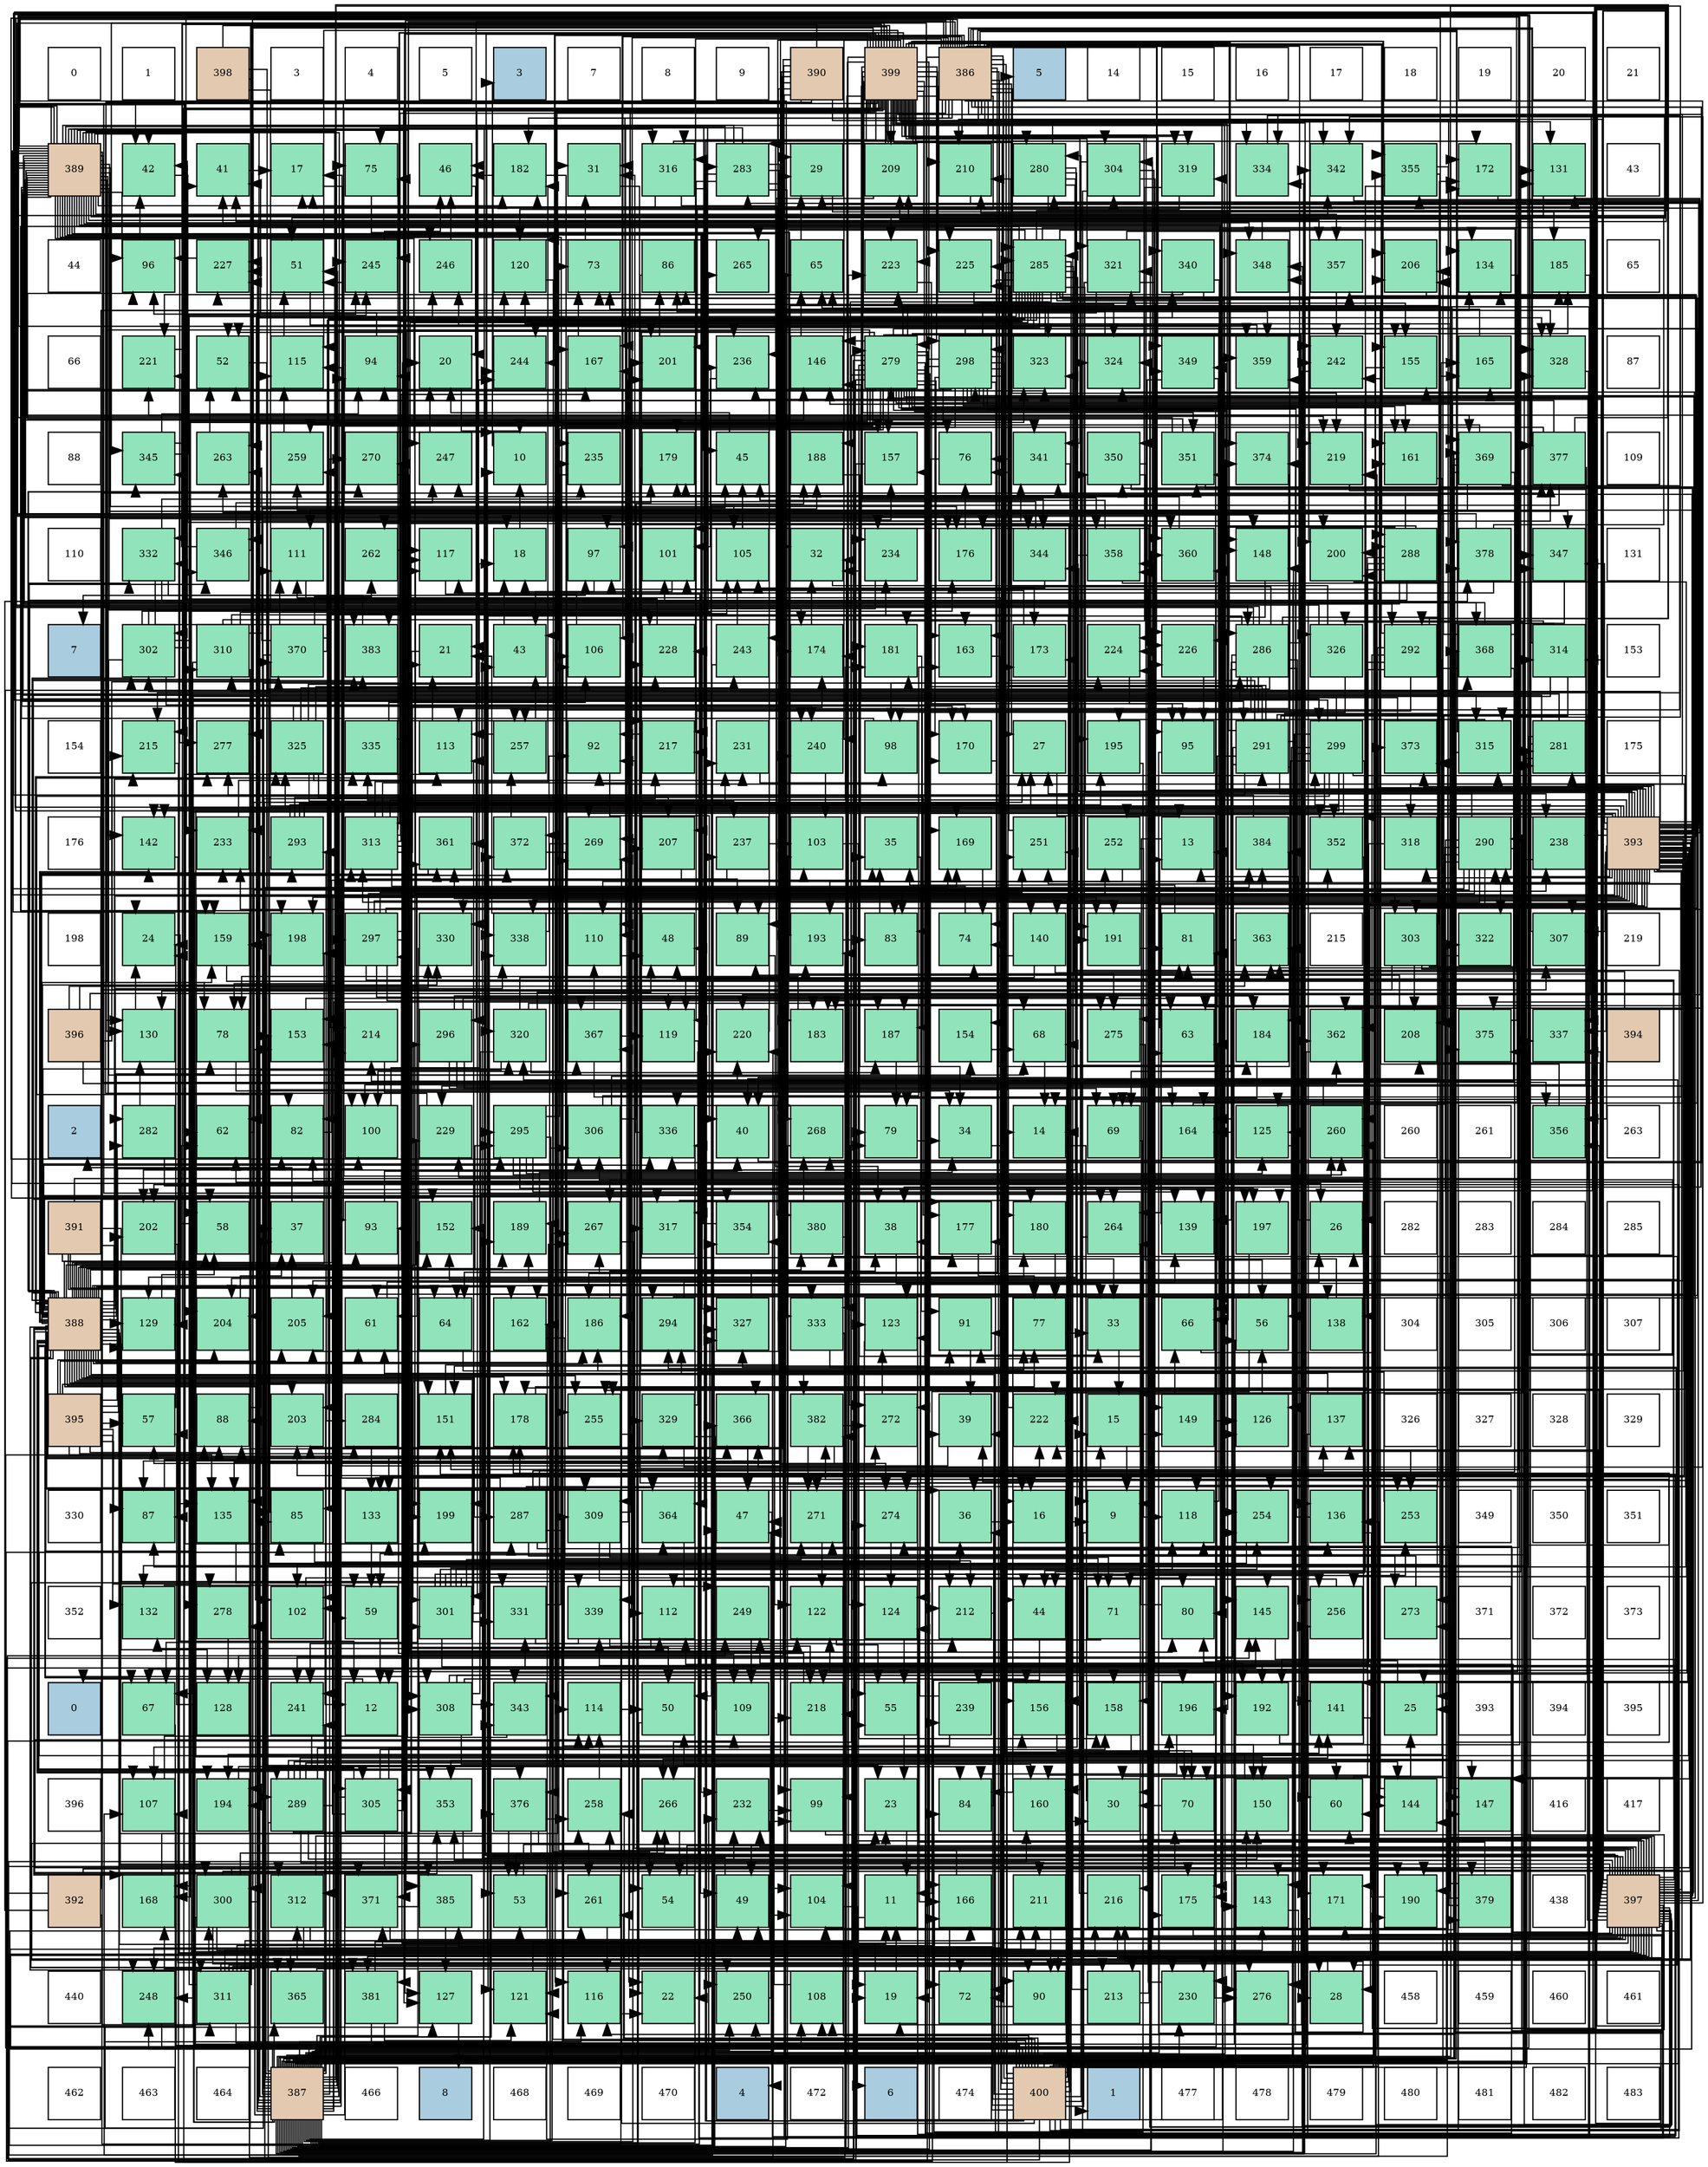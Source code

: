 digraph layout{
 rankdir=TB;
 splines=ortho;
 node [style=filled shape=square fixedsize=true width=0.6];
0[label="0", fontsize=8, fillcolor="#ffffff"];
1[label="1", fontsize=8, fillcolor="#ffffff"];
2[label="398", fontsize=8, fillcolor="#e3c9af"];
3[label="3", fontsize=8, fillcolor="#ffffff"];
4[label="4", fontsize=8, fillcolor="#ffffff"];
5[label="5", fontsize=8, fillcolor="#ffffff"];
6[label="3", fontsize=8, fillcolor="#a9ccde"];
7[label="7", fontsize=8, fillcolor="#ffffff"];
8[label="8", fontsize=8, fillcolor="#ffffff"];
9[label="9", fontsize=8, fillcolor="#ffffff"];
10[label="390", fontsize=8, fillcolor="#e3c9af"];
11[label="399", fontsize=8, fillcolor="#e3c9af"];
12[label="386", fontsize=8, fillcolor="#e3c9af"];
13[label="5", fontsize=8, fillcolor="#a9ccde"];
14[label="14", fontsize=8, fillcolor="#ffffff"];
15[label="15", fontsize=8, fillcolor="#ffffff"];
16[label="16", fontsize=8, fillcolor="#ffffff"];
17[label="17", fontsize=8, fillcolor="#ffffff"];
18[label="18", fontsize=8, fillcolor="#ffffff"];
19[label="19", fontsize=8, fillcolor="#ffffff"];
20[label="20", fontsize=8, fillcolor="#ffffff"];
21[label="21", fontsize=8, fillcolor="#ffffff"];
22[label="389", fontsize=8, fillcolor="#e3c9af"];
23[label="42", fontsize=8, fillcolor="#91e3bb"];
24[label="41", fontsize=8, fillcolor="#91e3bb"];
25[label="17", fontsize=8, fillcolor="#91e3bb"];
26[label="75", fontsize=8, fillcolor="#91e3bb"];
27[label="46", fontsize=8, fillcolor="#91e3bb"];
28[label="182", fontsize=8, fillcolor="#91e3bb"];
29[label="31", fontsize=8, fillcolor="#91e3bb"];
30[label="316", fontsize=8, fillcolor="#91e3bb"];
31[label="283", fontsize=8, fillcolor="#91e3bb"];
32[label="29", fontsize=8, fillcolor="#91e3bb"];
33[label="209", fontsize=8, fillcolor="#91e3bb"];
34[label="210", fontsize=8, fillcolor="#91e3bb"];
35[label="280", fontsize=8, fillcolor="#91e3bb"];
36[label="304", fontsize=8, fillcolor="#91e3bb"];
37[label="319", fontsize=8, fillcolor="#91e3bb"];
38[label="334", fontsize=8, fillcolor="#91e3bb"];
39[label="342", fontsize=8, fillcolor="#91e3bb"];
40[label="355", fontsize=8, fillcolor="#91e3bb"];
41[label="172", fontsize=8, fillcolor="#91e3bb"];
42[label="131", fontsize=8, fillcolor="#91e3bb"];
43[label="43", fontsize=8, fillcolor="#ffffff"];
44[label="44", fontsize=8, fillcolor="#ffffff"];
45[label="96", fontsize=8, fillcolor="#91e3bb"];
46[label="227", fontsize=8, fillcolor="#91e3bb"];
47[label="51", fontsize=8, fillcolor="#91e3bb"];
48[label="245", fontsize=8, fillcolor="#91e3bb"];
49[label="246", fontsize=8, fillcolor="#91e3bb"];
50[label="120", fontsize=8, fillcolor="#91e3bb"];
51[label="73", fontsize=8, fillcolor="#91e3bb"];
52[label="86", fontsize=8, fillcolor="#91e3bb"];
53[label="265", fontsize=8, fillcolor="#91e3bb"];
54[label="65", fontsize=8, fillcolor="#91e3bb"];
55[label="223", fontsize=8, fillcolor="#91e3bb"];
56[label="225", fontsize=8, fillcolor="#91e3bb"];
57[label="285", fontsize=8, fillcolor="#91e3bb"];
58[label="321", fontsize=8, fillcolor="#91e3bb"];
59[label="340", fontsize=8, fillcolor="#91e3bb"];
60[label="348", fontsize=8, fillcolor="#91e3bb"];
61[label="357", fontsize=8, fillcolor="#91e3bb"];
62[label="206", fontsize=8, fillcolor="#91e3bb"];
63[label="134", fontsize=8, fillcolor="#91e3bb"];
64[label="185", fontsize=8, fillcolor="#91e3bb"];
65[label="65", fontsize=8, fillcolor="#ffffff"];
66[label="66", fontsize=8, fillcolor="#ffffff"];
67[label="221", fontsize=8, fillcolor="#91e3bb"];
68[label="52", fontsize=8, fillcolor="#91e3bb"];
69[label="115", fontsize=8, fillcolor="#91e3bb"];
70[label="94", fontsize=8, fillcolor="#91e3bb"];
71[label="20", fontsize=8, fillcolor="#91e3bb"];
72[label="244", fontsize=8, fillcolor="#91e3bb"];
73[label="167", fontsize=8, fillcolor="#91e3bb"];
74[label="201", fontsize=8, fillcolor="#91e3bb"];
75[label="236", fontsize=8, fillcolor="#91e3bb"];
76[label="146", fontsize=8, fillcolor="#91e3bb"];
77[label="279", fontsize=8, fillcolor="#91e3bb"];
78[label="298", fontsize=8, fillcolor="#91e3bb"];
79[label="323", fontsize=8, fillcolor="#91e3bb"];
80[label="324", fontsize=8, fillcolor="#91e3bb"];
81[label="349", fontsize=8, fillcolor="#91e3bb"];
82[label="359", fontsize=8, fillcolor="#91e3bb"];
83[label="242", fontsize=8, fillcolor="#91e3bb"];
84[label="155", fontsize=8, fillcolor="#91e3bb"];
85[label="165", fontsize=8, fillcolor="#91e3bb"];
86[label="328", fontsize=8, fillcolor="#91e3bb"];
87[label="87", fontsize=8, fillcolor="#ffffff"];
88[label="88", fontsize=8, fillcolor="#ffffff"];
89[label="345", fontsize=8, fillcolor="#91e3bb"];
90[label="263", fontsize=8, fillcolor="#91e3bb"];
91[label="259", fontsize=8, fillcolor="#91e3bb"];
92[label="270", fontsize=8, fillcolor="#91e3bb"];
93[label="247", fontsize=8, fillcolor="#91e3bb"];
94[label="10", fontsize=8, fillcolor="#91e3bb"];
95[label="235", fontsize=8, fillcolor="#91e3bb"];
96[label="179", fontsize=8, fillcolor="#91e3bb"];
97[label="45", fontsize=8, fillcolor="#91e3bb"];
98[label="188", fontsize=8, fillcolor="#91e3bb"];
99[label="157", fontsize=8, fillcolor="#91e3bb"];
100[label="76", fontsize=8, fillcolor="#91e3bb"];
101[label="341", fontsize=8, fillcolor="#91e3bb"];
102[label="350", fontsize=8, fillcolor="#91e3bb"];
103[label="351", fontsize=8, fillcolor="#91e3bb"];
104[label="374", fontsize=8, fillcolor="#91e3bb"];
105[label="219", fontsize=8, fillcolor="#91e3bb"];
106[label="161", fontsize=8, fillcolor="#91e3bb"];
107[label="369", fontsize=8, fillcolor="#91e3bb"];
108[label="377", fontsize=8, fillcolor="#91e3bb"];
109[label="109", fontsize=8, fillcolor="#ffffff"];
110[label="110", fontsize=8, fillcolor="#ffffff"];
111[label="332", fontsize=8, fillcolor="#91e3bb"];
112[label="346", fontsize=8, fillcolor="#91e3bb"];
113[label="111", fontsize=8, fillcolor="#91e3bb"];
114[label="262", fontsize=8, fillcolor="#91e3bb"];
115[label="117", fontsize=8, fillcolor="#91e3bb"];
116[label="18", fontsize=8, fillcolor="#91e3bb"];
117[label="97", fontsize=8, fillcolor="#91e3bb"];
118[label="101", fontsize=8, fillcolor="#91e3bb"];
119[label="105", fontsize=8, fillcolor="#91e3bb"];
120[label="32", fontsize=8, fillcolor="#91e3bb"];
121[label="234", fontsize=8, fillcolor="#91e3bb"];
122[label="176", fontsize=8, fillcolor="#91e3bb"];
123[label="344", fontsize=8, fillcolor="#91e3bb"];
124[label="358", fontsize=8, fillcolor="#91e3bb"];
125[label="360", fontsize=8, fillcolor="#91e3bb"];
126[label="148", fontsize=8, fillcolor="#91e3bb"];
127[label="200", fontsize=8, fillcolor="#91e3bb"];
128[label="288", fontsize=8, fillcolor="#91e3bb"];
129[label="378", fontsize=8, fillcolor="#91e3bb"];
130[label="347", fontsize=8, fillcolor="#91e3bb"];
131[label="131", fontsize=8, fillcolor="#ffffff"];
132[label="7", fontsize=8, fillcolor="#a9ccde"];
133[label="302", fontsize=8, fillcolor="#91e3bb"];
134[label="310", fontsize=8, fillcolor="#91e3bb"];
135[label="370", fontsize=8, fillcolor="#91e3bb"];
136[label="383", fontsize=8, fillcolor="#91e3bb"];
137[label="21", fontsize=8, fillcolor="#91e3bb"];
138[label="43", fontsize=8, fillcolor="#91e3bb"];
139[label="106", fontsize=8, fillcolor="#91e3bb"];
140[label="228", fontsize=8, fillcolor="#91e3bb"];
141[label="243", fontsize=8, fillcolor="#91e3bb"];
142[label="174", fontsize=8, fillcolor="#91e3bb"];
143[label="181", fontsize=8, fillcolor="#91e3bb"];
144[label="163", fontsize=8, fillcolor="#91e3bb"];
145[label="173", fontsize=8, fillcolor="#91e3bb"];
146[label="224", fontsize=8, fillcolor="#91e3bb"];
147[label="226", fontsize=8, fillcolor="#91e3bb"];
148[label="286", fontsize=8, fillcolor="#91e3bb"];
149[label="326", fontsize=8, fillcolor="#91e3bb"];
150[label="292", fontsize=8, fillcolor="#91e3bb"];
151[label="368", fontsize=8, fillcolor="#91e3bb"];
152[label="314", fontsize=8, fillcolor="#91e3bb"];
153[label="153", fontsize=8, fillcolor="#ffffff"];
154[label="154", fontsize=8, fillcolor="#ffffff"];
155[label="215", fontsize=8, fillcolor="#91e3bb"];
156[label="277", fontsize=8, fillcolor="#91e3bb"];
157[label="325", fontsize=8, fillcolor="#91e3bb"];
158[label="335", fontsize=8, fillcolor="#91e3bb"];
159[label="113", fontsize=8, fillcolor="#91e3bb"];
160[label="257", fontsize=8, fillcolor="#91e3bb"];
161[label="92", fontsize=8, fillcolor="#91e3bb"];
162[label="217", fontsize=8, fillcolor="#91e3bb"];
163[label="231", fontsize=8, fillcolor="#91e3bb"];
164[label="240", fontsize=8, fillcolor="#91e3bb"];
165[label="98", fontsize=8, fillcolor="#91e3bb"];
166[label="170", fontsize=8, fillcolor="#91e3bb"];
167[label="27", fontsize=8, fillcolor="#91e3bb"];
168[label="195", fontsize=8, fillcolor="#91e3bb"];
169[label="95", fontsize=8, fillcolor="#91e3bb"];
170[label="291", fontsize=8, fillcolor="#91e3bb"];
171[label="299", fontsize=8, fillcolor="#91e3bb"];
172[label="373", fontsize=8, fillcolor="#91e3bb"];
173[label="315", fontsize=8, fillcolor="#91e3bb"];
174[label="281", fontsize=8, fillcolor="#91e3bb"];
175[label="175", fontsize=8, fillcolor="#ffffff"];
176[label="176", fontsize=8, fillcolor="#ffffff"];
177[label="142", fontsize=8, fillcolor="#91e3bb"];
178[label="233", fontsize=8, fillcolor="#91e3bb"];
179[label="293", fontsize=8, fillcolor="#91e3bb"];
180[label="313", fontsize=8, fillcolor="#91e3bb"];
181[label="361", fontsize=8, fillcolor="#91e3bb"];
182[label="372", fontsize=8, fillcolor="#91e3bb"];
183[label="269", fontsize=8, fillcolor="#91e3bb"];
184[label="207", fontsize=8, fillcolor="#91e3bb"];
185[label="237", fontsize=8, fillcolor="#91e3bb"];
186[label="103", fontsize=8, fillcolor="#91e3bb"];
187[label="35", fontsize=8, fillcolor="#91e3bb"];
188[label="169", fontsize=8, fillcolor="#91e3bb"];
189[label="251", fontsize=8, fillcolor="#91e3bb"];
190[label="252", fontsize=8, fillcolor="#91e3bb"];
191[label="13", fontsize=8, fillcolor="#91e3bb"];
192[label="384", fontsize=8, fillcolor="#91e3bb"];
193[label="352", fontsize=8, fillcolor="#91e3bb"];
194[label="318", fontsize=8, fillcolor="#91e3bb"];
195[label="290", fontsize=8, fillcolor="#91e3bb"];
196[label="238", fontsize=8, fillcolor="#91e3bb"];
197[label="393", fontsize=8, fillcolor="#e3c9af"];
198[label="198", fontsize=8, fillcolor="#ffffff"];
199[label="24", fontsize=8, fillcolor="#91e3bb"];
200[label="159", fontsize=8, fillcolor="#91e3bb"];
201[label="198", fontsize=8, fillcolor="#91e3bb"];
202[label="297", fontsize=8, fillcolor="#91e3bb"];
203[label="330", fontsize=8, fillcolor="#91e3bb"];
204[label="338", fontsize=8, fillcolor="#91e3bb"];
205[label="110", fontsize=8, fillcolor="#91e3bb"];
206[label="48", fontsize=8, fillcolor="#91e3bb"];
207[label="89", fontsize=8, fillcolor="#91e3bb"];
208[label="193", fontsize=8, fillcolor="#91e3bb"];
209[label="83", fontsize=8, fillcolor="#91e3bb"];
210[label="74", fontsize=8, fillcolor="#91e3bb"];
211[label="140", fontsize=8, fillcolor="#91e3bb"];
212[label="191", fontsize=8, fillcolor="#91e3bb"];
213[label="81", fontsize=8, fillcolor="#91e3bb"];
214[label="363", fontsize=8, fillcolor="#91e3bb"];
215[label="215", fontsize=8, fillcolor="#ffffff"];
216[label="303", fontsize=8, fillcolor="#91e3bb"];
217[label="322", fontsize=8, fillcolor="#91e3bb"];
218[label="307", fontsize=8, fillcolor="#91e3bb"];
219[label="219", fontsize=8, fillcolor="#ffffff"];
220[label="396", fontsize=8, fillcolor="#e3c9af"];
221[label="130", fontsize=8, fillcolor="#91e3bb"];
222[label="78", fontsize=8, fillcolor="#91e3bb"];
223[label="153", fontsize=8, fillcolor="#91e3bb"];
224[label="214", fontsize=8, fillcolor="#91e3bb"];
225[label="296", fontsize=8, fillcolor="#91e3bb"];
226[label="320", fontsize=8, fillcolor="#91e3bb"];
227[label="367", fontsize=8, fillcolor="#91e3bb"];
228[label="119", fontsize=8, fillcolor="#91e3bb"];
229[label="220", fontsize=8, fillcolor="#91e3bb"];
230[label="183", fontsize=8, fillcolor="#91e3bb"];
231[label="187", fontsize=8, fillcolor="#91e3bb"];
232[label="154", fontsize=8, fillcolor="#91e3bb"];
233[label="68", fontsize=8, fillcolor="#91e3bb"];
234[label="275", fontsize=8, fillcolor="#91e3bb"];
235[label="63", fontsize=8, fillcolor="#91e3bb"];
236[label="184", fontsize=8, fillcolor="#91e3bb"];
237[label="362", fontsize=8, fillcolor="#91e3bb"];
238[label="208", fontsize=8, fillcolor="#91e3bb"];
239[label="375", fontsize=8, fillcolor="#91e3bb"];
240[label="337", fontsize=8, fillcolor="#91e3bb"];
241[label="394", fontsize=8, fillcolor="#e3c9af"];
242[label="2", fontsize=8, fillcolor="#a9ccde"];
243[label="282", fontsize=8, fillcolor="#91e3bb"];
244[label="62", fontsize=8, fillcolor="#91e3bb"];
245[label="82", fontsize=8, fillcolor="#91e3bb"];
246[label="100", fontsize=8, fillcolor="#91e3bb"];
247[label="229", fontsize=8, fillcolor="#91e3bb"];
248[label="295", fontsize=8, fillcolor="#91e3bb"];
249[label="306", fontsize=8, fillcolor="#91e3bb"];
250[label="336", fontsize=8, fillcolor="#91e3bb"];
251[label="40", fontsize=8, fillcolor="#91e3bb"];
252[label="268", fontsize=8, fillcolor="#91e3bb"];
253[label="79", fontsize=8, fillcolor="#91e3bb"];
254[label="34", fontsize=8, fillcolor="#91e3bb"];
255[label="14", fontsize=8, fillcolor="#91e3bb"];
256[label="69", fontsize=8, fillcolor="#91e3bb"];
257[label="164", fontsize=8, fillcolor="#91e3bb"];
258[label="125", fontsize=8, fillcolor="#91e3bb"];
259[label="260", fontsize=8, fillcolor="#91e3bb"];
260[label="260", fontsize=8, fillcolor="#ffffff"];
261[label="261", fontsize=8, fillcolor="#ffffff"];
262[label="356", fontsize=8, fillcolor="#91e3bb"];
263[label="263", fontsize=8, fillcolor="#ffffff"];
264[label="391", fontsize=8, fillcolor="#e3c9af"];
265[label="202", fontsize=8, fillcolor="#91e3bb"];
266[label="58", fontsize=8, fillcolor="#91e3bb"];
267[label="37", fontsize=8, fillcolor="#91e3bb"];
268[label="93", fontsize=8, fillcolor="#91e3bb"];
269[label="152", fontsize=8, fillcolor="#91e3bb"];
270[label="189", fontsize=8, fillcolor="#91e3bb"];
271[label="267", fontsize=8, fillcolor="#91e3bb"];
272[label="317", fontsize=8, fillcolor="#91e3bb"];
273[label="354", fontsize=8, fillcolor="#91e3bb"];
274[label="380", fontsize=8, fillcolor="#91e3bb"];
275[label="38", fontsize=8, fillcolor="#91e3bb"];
276[label="177", fontsize=8, fillcolor="#91e3bb"];
277[label="180", fontsize=8, fillcolor="#91e3bb"];
278[label="264", fontsize=8, fillcolor="#91e3bb"];
279[label="139", fontsize=8, fillcolor="#91e3bb"];
280[label="197", fontsize=8, fillcolor="#91e3bb"];
281[label="26", fontsize=8, fillcolor="#91e3bb"];
282[label="282", fontsize=8, fillcolor="#ffffff"];
283[label="283", fontsize=8, fillcolor="#ffffff"];
284[label="284", fontsize=8, fillcolor="#ffffff"];
285[label="285", fontsize=8, fillcolor="#ffffff"];
286[label="388", fontsize=8, fillcolor="#e3c9af"];
287[label="129", fontsize=8, fillcolor="#91e3bb"];
288[label="204", fontsize=8, fillcolor="#91e3bb"];
289[label="205", fontsize=8, fillcolor="#91e3bb"];
290[label="61", fontsize=8, fillcolor="#91e3bb"];
291[label="64", fontsize=8, fillcolor="#91e3bb"];
292[label="162", fontsize=8, fillcolor="#91e3bb"];
293[label="186", fontsize=8, fillcolor="#91e3bb"];
294[label="294", fontsize=8, fillcolor="#91e3bb"];
295[label="327", fontsize=8, fillcolor="#91e3bb"];
296[label="333", fontsize=8, fillcolor="#91e3bb"];
297[label="123", fontsize=8, fillcolor="#91e3bb"];
298[label="91", fontsize=8, fillcolor="#91e3bb"];
299[label="77", fontsize=8, fillcolor="#91e3bb"];
300[label="33", fontsize=8, fillcolor="#91e3bb"];
301[label="66", fontsize=8, fillcolor="#91e3bb"];
302[label="56", fontsize=8, fillcolor="#91e3bb"];
303[label="138", fontsize=8, fillcolor="#91e3bb"];
304[label="304", fontsize=8, fillcolor="#ffffff"];
305[label="305", fontsize=8, fillcolor="#ffffff"];
306[label="306", fontsize=8, fillcolor="#ffffff"];
307[label="307", fontsize=8, fillcolor="#ffffff"];
308[label="395", fontsize=8, fillcolor="#e3c9af"];
309[label="57", fontsize=8, fillcolor="#91e3bb"];
310[label="88", fontsize=8, fillcolor="#91e3bb"];
311[label="203", fontsize=8, fillcolor="#91e3bb"];
312[label="284", fontsize=8, fillcolor="#91e3bb"];
313[label="151", fontsize=8, fillcolor="#91e3bb"];
314[label="178", fontsize=8, fillcolor="#91e3bb"];
315[label="255", fontsize=8, fillcolor="#91e3bb"];
316[label="329", fontsize=8, fillcolor="#91e3bb"];
317[label="366", fontsize=8, fillcolor="#91e3bb"];
318[label="382", fontsize=8, fillcolor="#91e3bb"];
319[label="272", fontsize=8, fillcolor="#91e3bb"];
320[label="39", fontsize=8, fillcolor="#91e3bb"];
321[label="222", fontsize=8, fillcolor="#91e3bb"];
322[label="15", fontsize=8, fillcolor="#91e3bb"];
323[label="149", fontsize=8, fillcolor="#91e3bb"];
324[label="126", fontsize=8, fillcolor="#91e3bb"];
325[label="137", fontsize=8, fillcolor="#91e3bb"];
326[label="326", fontsize=8, fillcolor="#ffffff"];
327[label="327", fontsize=8, fillcolor="#ffffff"];
328[label="328", fontsize=8, fillcolor="#ffffff"];
329[label="329", fontsize=8, fillcolor="#ffffff"];
330[label="330", fontsize=8, fillcolor="#ffffff"];
331[label="87", fontsize=8, fillcolor="#91e3bb"];
332[label="135", fontsize=8, fillcolor="#91e3bb"];
333[label="85", fontsize=8, fillcolor="#91e3bb"];
334[label="133", fontsize=8, fillcolor="#91e3bb"];
335[label="199", fontsize=8, fillcolor="#91e3bb"];
336[label="287", fontsize=8, fillcolor="#91e3bb"];
337[label="309", fontsize=8, fillcolor="#91e3bb"];
338[label="364", fontsize=8, fillcolor="#91e3bb"];
339[label="47", fontsize=8, fillcolor="#91e3bb"];
340[label="271", fontsize=8, fillcolor="#91e3bb"];
341[label="274", fontsize=8, fillcolor="#91e3bb"];
342[label="36", fontsize=8, fillcolor="#91e3bb"];
343[label="16", fontsize=8, fillcolor="#91e3bb"];
344[label="9", fontsize=8, fillcolor="#91e3bb"];
345[label="118", fontsize=8, fillcolor="#91e3bb"];
346[label="254", fontsize=8, fillcolor="#91e3bb"];
347[label="136", fontsize=8, fillcolor="#91e3bb"];
348[label="253", fontsize=8, fillcolor="#91e3bb"];
349[label="349", fontsize=8, fillcolor="#ffffff"];
350[label="350", fontsize=8, fillcolor="#ffffff"];
351[label="351", fontsize=8, fillcolor="#ffffff"];
352[label="352", fontsize=8, fillcolor="#ffffff"];
353[label="132", fontsize=8, fillcolor="#91e3bb"];
354[label="278", fontsize=8, fillcolor="#91e3bb"];
355[label="102", fontsize=8, fillcolor="#91e3bb"];
356[label="59", fontsize=8, fillcolor="#91e3bb"];
357[label="301", fontsize=8, fillcolor="#91e3bb"];
358[label="331", fontsize=8, fillcolor="#91e3bb"];
359[label="339", fontsize=8, fillcolor="#91e3bb"];
360[label="112", fontsize=8, fillcolor="#91e3bb"];
361[label="249", fontsize=8, fillcolor="#91e3bb"];
362[label="122", fontsize=8, fillcolor="#91e3bb"];
363[label="124", fontsize=8, fillcolor="#91e3bb"];
364[label="212", fontsize=8, fillcolor="#91e3bb"];
365[label="44", fontsize=8, fillcolor="#91e3bb"];
366[label="71", fontsize=8, fillcolor="#91e3bb"];
367[label="80", fontsize=8, fillcolor="#91e3bb"];
368[label="145", fontsize=8, fillcolor="#91e3bb"];
369[label="256", fontsize=8, fillcolor="#91e3bb"];
370[label="273", fontsize=8, fillcolor="#91e3bb"];
371[label="371", fontsize=8, fillcolor="#ffffff"];
372[label="372", fontsize=8, fillcolor="#ffffff"];
373[label="373", fontsize=8, fillcolor="#ffffff"];
374[label="0", fontsize=8, fillcolor="#a9ccde"];
375[label="67", fontsize=8, fillcolor="#91e3bb"];
376[label="128", fontsize=8, fillcolor="#91e3bb"];
377[label="241", fontsize=8, fillcolor="#91e3bb"];
378[label="12", fontsize=8, fillcolor="#91e3bb"];
379[label="308", fontsize=8, fillcolor="#91e3bb"];
380[label="343", fontsize=8, fillcolor="#91e3bb"];
381[label="114", fontsize=8, fillcolor="#91e3bb"];
382[label="50", fontsize=8, fillcolor="#91e3bb"];
383[label="109", fontsize=8, fillcolor="#91e3bb"];
384[label="218", fontsize=8, fillcolor="#91e3bb"];
385[label="55", fontsize=8, fillcolor="#91e3bb"];
386[label="239", fontsize=8, fillcolor="#91e3bb"];
387[label="156", fontsize=8, fillcolor="#91e3bb"];
388[label="158", fontsize=8, fillcolor="#91e3bb"];
389[label="196", fontsize=8, fillcolor="#91e3bb"];
390[label="192", fontsize=8, fillcolor="#91e3bb"];
391[label="141", fontsize=8, fillcolor="#91e3bb"];
392[label="25", fontsize=8, fillcolor="#91e3bb"];
393[label="393", fontsize=8, fillcolor="#ffffff"];
394[label="394", fontsize=8, fillcolor="#ffffff"];
395[label="395", fontsize=8, fillcolor="#ffffff"];
396[label="396", fontsize=8, fillcolor="#ffffff"];
397[label="107", fontsize=8, fillcolor="#91e3bb"];
398[label="194", fontsize=8, fillcolor="#91e3bb"];
399[label="289", fontsize=8, fillcolor="#91e3bb"];
400[label="305", fontsize=8, fillcolor="#91e3bb"];
401[label="353", fontsize=8, fillcolor="#91e3bb"];
402[label="376", fontsize=8, fillcolor="#91e3bb"];
403[label="258", fontsize=8, fillcolor="#91e3bb"];
404[label="266", fontsize=8, fillcolor="#91e3bb"];
405[label="232", fontsize=8, fillcolor="#91e3bb"];
406[label="99", fontsize=8, fillcolor="#91e3bb"];
407[label="23", fontsize=8, fillcolor="#91e3bb"];
408[label="84", fontsize=8, fillcolor="#91e3bb"];
409[label="160", fontsize=8, fillcolor="#91e3bb"];
410[label="30", fontsize=8, fillcolor="#91e3bb"];
411[label="70", fontsize=8, fillcolor="#91e3bb"];
412[label="150", fontsize=8, fillcolor="#91e3bb"];
413[label="60", fontsize=8, fillcolor="#91e3bb"];
414[label="144", fontsize=8, fillcolor="#91e3bb"];
415[label="147", fontsize=8, fillcolor="#91e3bb"];
416[label="416", fontsize=8, fillcolor="#ffffff"];
417[label="417", fontsize=8, fillcolor="#ffffff"];
418[label="392", fontsize=8, fillcolor="#e3c9af"];
419[label="168", fontsize=8, fillcolor="#91e3bb"];
420[label="300", fontsize=8, fillcolor="#91e3bb"];
421[label="312", fontsize=8, fillcolor="#91e3bb"];
422[label="371", fontsize=8, fillcolor="#91e3bb"];
423[label="385", fontsize=8, fillcolor="#91e3bb"];
424[label="53", fontsize=8, fillcolor="#91e3bb"];
425[label="261", fontsize=8, fillcolor="#91e3bb"];
426[label="54", fontsize=8, fillcolor="#91e3bb"];
427[label="49", fontsize=8, fillcolor="#91e3bb"];
428[label="104", fontsize=8, fillcolor="#91e3bb"];
429[label="11", fontsize=8, fillcolor="#91e3bb"];
430[label="166", fontsize=8, fillcolor="#91e3bb"];
431[label="211", fontsize=8, fillcolor="#91e3bb"];
432[label="216", fontsize=8, fillcolor="#91e3bb"];
433[label="175", fontsize=8, fillcolor="#91e3bb"];
434[label="143", fontsize=8, fillcolor="#91e3bb"];
435[label="171", fontsize=8, fillcolor="#91e3bb"];
436[label="190", fontsize=8, fillcolor="#91e3bb"];
437[label="379", fontsize=8, fillcolor="#91e3bb"];
438[label="438", fontsize=8, fillcolor="#ffffff"];
439[label="397", fontsize=8, fillcolor="#e3c9af"];
440[label="440", fontsize=8, fillcolor="#ffffff"];
441[label="248", fontsize=8, fillcolor="#91e3bb"];
442[label="311", fontsize=8, fillcolor="#91e3bb"];
443[label="365", fontsize=8, fillcolor="#91e3bb"];
444[label="381", fontsize=8, fillcolor="#91e3bb"];
445[label="127", fontsize=8, fillcolor="#91e3bb"];
446[label="121", fontsize=8, fillcolor="#91e3bb"];
447[label="116", fontsize=8, fillcolor="#91e3bb"];
448[label="22", fontsize=8, fillcolor="#91e3bb"];
449[label="250", fontsize=8, fillcolor="#91e3bb"];
450[label="108", fontsize=8, fillcolor="#91e3bb"];
451[label="19", fontsize=8, fillcolor="#91e3bb"];
452[label="72", fontsize=8, fillcolor="#91e3bb"];
453[label="90", fontsize=8, fillcolor="#91e3bb"];
454[label="213", fontsize=8, fillcolor="#91e3bb"];
455[label="230", fontsize=8, fillcolor="#91e3bb"];
456[label="276", fontsize=8, fillcolor="#91e3bb"];
457[label="28", fontsize=8, fillcolor="#91e3bb"];
458[label="458", fontsize=8, fillcolor="#ffffff"];
459[label="459", fontsize=8, fillcolor="#ffffff"];
460[label="460", fontsize=8, fillcolor="#ffffff"];
461[label="461", fontsize=8, fillcolor="#ffffff"];
462[label="462", fontsize=8, fillcolor="#ffffff"];
463[label="463", fontsize=8, fillcolor="#ffffff"];
464[label="464", fontsize=8, fillcolor="#ffffff"];
465[label="387", fontsize=8, fillcolor="#e3c9af"];
466[label="466", fontsize=8, fillcolor="#ffffff"];
467[label="8", fontsize=8, fillcolor="#a9ccde"];
468[label="468", fontsize=8, fillcolor="#ffffff"];
469[label="469", fontsize=8, fillcolor="#ffffff"];
470[label="470", fontsize=8, fillcolor="#ffffff"];
471[label="4", fontsize=8, fillcolor="#a9ccde"];
472[label="472", fontsize=8, fillcolor="#ffffff"];
473[label="6", fontsize=8, fillcolor="#a9ccde"];
474[label="474", fontsize=8, fillcolor="#ffffff"];
475[label="400", fontsize=8, fillcolor="#e3c9af"];
476[label="1", fontsize=8, fillcolor="#a9ccde"];
477[label="477", fontsize=8, fillcolor="#ffffff"];
478[label="478", fontsize=8, fillcolor="#ffffff"];
479[label="479", fontsize=8, fillcolor="#ffffff"];
480[label="480", fontsize=8, fillcolor="#ffffff"];
481[label="481", fontsize=8, fillcolor="#ffffff"];
482[label="482", fontsize=8, fillcolor="#ffffff"];
483[label="483", fontsize=8, fillcolor="#ffffff"];
edge [constraint=false, style=vis];344 -> 476;
94 -> 6;
429 -> 473;
378 -> 374;
191 -> 344;
255 -> 344;
322 -> 344;
343 -> 344;
25 -> 94;
116 -> 94;
451 -> 94;
71 -> 94;
137 -> 429;
448 -> 429;
407 -> 429;
199 -> 378;
392 -> 191;
281 -> 191;
167 -> 191;
457 -> 255;
32 -> 255;
410 -> 322;
29 -> 322;
120 -> 322;
300 -> 322;
254 -> 343;
187 -> 343;
342 -> 343;
267 -> 242;
275 -> 25;
320 -> 25;
251 -> 25;
24 -> 25;
23 -> 116;
138 -> 116;
365 -> 451;
97 -> 71;
27 -> 71;
339 -> 471;
206 -> 137;
427 -> 137;
382 -> 448;
47 -> 448;
68 -> 407;
424 -> 407;
426 -> 407;
385 -> 407;
302 -> 429;
309 -> 199;
266 -> 199;
356 -> 378;
413 -> 392;
290 -> 281;
244 -> 167;
235 -> 191;
291 -> 457;
54 -> 32;
301 -> 32;
375 -> 255;
233 -> 255;
256 -> 410;
411 -> 410;
366 -> 29;
452 -> 29;
51 -> 29;
210 -> 120;
26 -> 120;
100 -> 300;
299 -> 300;
222 -> 254;
253 -> 254;
367 -> 187;
213 -> 187;
245 -> 187;
209 -> 187;
408 -> 342;
333 -> 342;
52 -> 343;
331 -> 267;
310 -> 267;
207 -> 275;
453 -> 320;
298 -> 320;
161 -> 251;
268 -> 251;
70 -> 24;
169 -> 23;
45 -> 23;
117 -> 138;
165 -> 138;
406 -> 138;
246 -> 116;
118 -> 116;
355 -> 365;
186 -> 451;
428 -> 451;
119 -> 97;
139 -> 27;
397 -> 71;
450 -> 339;
383 -> 339;
205 -> 206;
113 -> 427;
360 -> 137;
159 -> 137;
381 -> 382;
69 -> 47;
447 -> 448;
115 -> 448;
345 -> 68;
228 -> 424;
50 -> 426;
446 -> 385;
362 -> 385;
297 -> 385;
363 -> 385;
258 -> 302;
324 -> 302;
445 -> 467;
376 -> 309;
287 -> 266;
221 -> 199;
42 -> 199;
353 -> 356;
334 -> 356;
63 -> 378;
332 -> 378;
347 -> 413;
347 -> 258;
325 -> 290;
325 -> 244;
303 -> 235;
279 -> 235;
211 -> 291;
211 -> 213;
211 -> 228;
391 -> 457;
177 -> 457;
434 -> 457;
414 -> 54;
368 -> 54;
76 -> 54;
415 -> 54;
126 -> 301;
323 -> 301;
323 -> 324;
412 -> 32;
313 -> 32;
269 -> 375;
223 -> 233;
232 -> 233;
84 -> 256;
387 -> 411;
99 -> 411;
388 -> 411;
200 -> 411;
409 -> 410;
106 -> 410;
292 -> 366;
144 -> 452;
257 -> 51;
85 -> 51;
430 -> 51;
73 -> 51;
419 -> 29;
188 -> 210;
166 -> 210;
435 -> 210;
41 -> 210;
145 -> 26;
142 -> 120;
433 -> 120;
122 -> 100;
276 -> 299;
314 -> 299;
96 -> 299;
277 -> 299;
143 -> 300;
28 -> 300;
230 -> 222;
236 -> 253;
64 -> 253;
293 -> 253;
231 -> 253;
98 -> 254;
270 -> 254;
436 -> 367;
212 -> 213;
390 -> 245;
208 -> 209;
398 -> 408;
168 -> 408;
389 -> 408;
280 -> 408;
201 -> 333;
335 -> 342;
127 -> 342;
74 -> 52;
265 -> 331;
311 -> 310;
288 -> 267;
289 -> 267;
62 -> 207;
184 -> 207;
238 -> 207;
33 -> 207;
34 -> 275;
431 -> 453;
364 -> 298;
454 -> 298;
454 -> 117;
454 -> 118;
224 -> 298;
155 -> 320;
432 -> 320;
162 -> 161;
384 -> 268;
105 -> 251;
229 -> 70;
67 -> 24;
321 -> 24;
55 -> 169;
146 -> 169;
56 -> 169;
147 -> 169;
46 -> 45;
140 -> 23;
247 -> 23;
455 -> 117;
163 -> 165;
405 -> 406;
178 -> 138;
121 -> 246;
95 -> 246;
75 -> 118;
185 -> 355;
185 -> 186;
196 -> 365;
386 -> 186;
386 -> 139;
164 -> 186;
377 -> 428;
83 -> 451;
141 -> 119;
141 -> 397;
72 -> 27;
48 -> 27;
49 -> 27;
93 -> 71;
441 -> 450;
361 -> 383;
449 -> 339;
189 -> 13;
190 -> 205;
190 -> 345;
348 -> 206;
346 -> 113;
315 -> 360;
369 -> 360;
160 -> 159;
403 -> 381;
91 -> 69;
259 -> 47;
425 -> 447;
114 -> 115;
90 -> 68;
278 -> 424;
53 -> 50;
404 -> 426;
271 -> 426;
252 -> 446;
183 -> 446;
92 -> 362;
340 -> 362;
319 -> 297;
370 -> 297;
341 -> 363;
234 -> 302;
456 -> 302;
156 -> 445;
354 -> 376;
77 -> 309;
77 -> 291;
77 -> 301;
77 -> 256;
77 -> 452;
77 -> 245;
77 -> 345;
77 -> 221;
77 -> 42;
77 -> 391;
77 -> 177;
77 -> 414;
77 -> 368;
77 -> 76;
77 -> 415;
77 -> 126;
77 -> 313;
77 -> 223;
77 -> 84;
77 -> 387;
77 -> 99;
77 -> 409;
77 -> 106;
77 -> 144;
77 -> 257;
77 -> 430;
77 -> 419;
77 -> 188;
77 -> 435;
77 -> 41;
77 -> 145;
77 -> 433;
77 -> 276;
77 -> 314;
77 -> 96;
77 -> 404;
77 -> 234;
77 -> 456;
35 -> 228;
35 -> 287;
35 -> 221;
35 -> 42;
35 -> 265;
35 -> 288;
174 -> 266;
174 -> 310;
174 -> 362;
174 -> 353;
174 -> 334;
243 -> 356;
243 -> 221;
31 -> 424;
31 -> 356;
31 -> 331;
31 -> 205;
31 -> 228;
31 -> 334;
31 -> 288;
31 -> 252;
31 -> 319;
312 -> 334;
57 -> 222;
57 -> 367;
57 -> 213;
57 -> 209;
57 -> 333;
57 -> 205;
57 -> 63;
57 -> 332;
57 -> 230;
57 -> 236;
57 -> 64;
57 -> 293;
57 -> 98;
57 -> 270;
57 -> 436;
57 -> 212;
57 -> 390;
57 -> 208;
57 -> 168;
57 -> 389;
57 -> 280;
57 -> 201;
57 -> 335;
57 -> 127;
57 -> 311;
57 -> 289;
148 -> 392;
148 -> 256;
148 -> 100;
148 -> 360;
148 -> 69;
148 -> 446;
148 -> 347;
148 -> 279;
148 -> 85;
148 -> 143;
148 -> 64;
148 -> 231;
148 -> 348;
148 -> 160;
148 -> 456;
336 -> 382;
336 -> 213;
336 -> 69;
336 -> 347;
336 -> 325;
336 -> 348;
336 -> 370;
128 -> 413;
128 -> 375;
128 -> 303;
128 -> 200;
128 -> 409;
128 -> 122;
128 -> 96;
128 -> 389;
399 -> 413;
399 -> 381;
399 -> 115;
399 -> 391;
399 -> 414;
399 -> 415;
399 -> 412;
399 -> 436;
399 -> 212;
399 -> 208;
195 -> 392;
195 -> 281;
195 -> 167;
195 -> 290;
195 -> 244;
195 -> 235;
195 -> 375;
195 -> 258;
195 -> 279;
195 -> 269;
195 -> 232;
170 -> 392;
170 -> 244;
170 -> 100;
170 -> 99;
170 -> 257;
170 -> 85;
170 -> 230;
170 -> 236;
170 -> 34;
170 -> 224;
170 -> 432;
170 -> 56;
170 -> 196;
170 -> 377;
150 -> 290;
150 -> 333;
150 -> 435;
150 -> 314;
150 -> 398;
150 -> 184;
150 -> 33;
150 -> 432;
179 -> 167;
179 -> 145;
179 -> 276;
179 -> 277;
179 -> 168;
294 -> 303;
294 -> 279;
248 -> 258;
248 -> 279;
248 -> 99;
248 -> 280;
248 -> 259;
248 -> 252;
248 -> 456;
225 -> 235;
225 -> 256;
225 -> 387;
225 -> 257;
225 -> 236;
202 -> 383;
202 -> 211;
202 -> 434;
202 -> 212;
202 -> 431;
202 -> 189;
202 -> 190;
202 -> 319;
202 -> 234;
78 -> 452;
78 -> 391;
78 -> 434;
78 -> 414;
78 -> 368;
78 -> 126;
78 -> 313;
78 -> 84;
78 -> 387;
78 -> 388;
78 -> 200;
78 -> 106;
78 -> 292;
78 -> 144;
78 -> 85;
78 -> 419;
78 -> 166;
78 -> 314;
78 -> 277;
78 -> 271;
171 -> 427;
171 -> 366;
171 -> 245;
171 -> 209;
171 -> 297;
171 -> 324;
171 -> 177;
171 -> 76;
171 -> 412;
171 -> 313;
171 -> 208;
171 -> 315;
420 -> 100;
420 -> 324;
420 -> 434;
420 -> 412;
420 -> 435;
420 -> 404;
420 -> 456;
357 -> 367;
357 -> 159;
357 -> 345;
357 -> 368;
357 -> 323;
357 -> 390;
357 -> 346;
357 -> 369;
357 -> 278;
357 -> 340;
133 -> 233;
133 -> 76;
133 -> 99;
133 -> 166;
133 -> 122;
133 -> 53;
216 -> 76;
216 -> 62;
216 -> 238;
216 -> 155;
216 -> 55;
36 -> 323;
36 -> 412;
36 -> 409;
36 -> 276;
400 -> 47;
400 -> 68;
400 -> 223;
400 -> 388;
400 -> 200;
400 -> 433;
400 -> 74;
400 -> 271;
249 -> 232;
249 -> 144;
249 -> 98;
218 -> 84;
379 -> 387;
379 -> 388;
379 -> 409;
379 -> 231;
379 -> 389;
337 -> 366;
337 -> 430;
337 -> 73;
337 -> 74;
134 -> 383;
134 -> 144;
134 -> 98;
134 -> 431;
134 -> 121;
134 -> 75;
442 -> 452;
442 -> 453;
442 -> 406;
442 -> 454;
442 -> 432;
442 -> 229;
442 -> 321;
442 -> 46;
442 -> 455;
442 -> 386;
442 -> 48;
421 -> 430;
421 -> 270;
421 -> 431;
180 -> 26;
180 -> 50;
180 -> 73;
180 -> 188;
180 -> 142;
180 -> 96;
180 -> 143;
180 -> 28;
180 -> 74;
152 -> 435;
152 -> 238;
152 -> 33;
152 -> 432;
152 -> 361;
173 -> 453;
173 -> 41;
173 -> 168;
30 -> 41;
30 -> 142;
30 -> 122;
30 -> 28;
272 -> 276;
272 -> 277;
194 -> 96;
194 -> 361;
37 -> 143;
37 -> 74;
226 -> 206;
226 -> 230;
226 -> 231;
226 -> 208;
226 -> 398;
226 -> 335;
58 -> 231;
58 -> 212;
58 -> 390;
58 -> 398;
217 -> 390;
79 -> 52;
80 -> 52;
157 -> 184;
157 -> 140;
157 -> 163;
157 -> 185;
157 -> 164;
157 -> 141;
157 -> 72;
149 -> 268;
149 -> 165;
149 -> 34;
295 -> 275;
86 -> 275;
316 -> 364;
316 -> 229;
316 -> 321;
203 -> 364;
358 -> 364;
358 -> 95;
111 -> 117;
111 -> 118;
111 -> 224;
111 -> 95;
296 -> 298;
296 -> 428;
38 -> 155;
158 -> 139;
158 -> 162;
250 -> 161;
240 -> 161;
204 -> 161;
359 -> 384;
359 -> 377;
59 -> 165;
59 -> 105;
59 -> 67;
101 -> 251;
39 -> 229;
380 -> 70;
123 -> 70;
123 -> 119;
89 -> 70;
89 -> 48;
89 -> 49;
112 -> 67;
112 -> 46;
112 -> 93;
130 -> 321;
60 -> 24;
81 -> 146;
81 -> 147;
102 -> 246;
102 -> 146;
102 -> 147;
103 -> 45;
103 -> 247;
103 -> 340;
193 -> 247;
401 -> 405;
273 -> 178;
40 -> 365;
40 -> 355;
40 -> 428;
262 -> 83;
61 -> 83;
124 -> 97;
124 -> 397;
124 -> 345;
82 -> 49;
125 -> 93;
181 -> 441;
237 -> 450;
214 -> 450;
338 -> 361;
443 -> 449;
317 -> 339;
227 -> 205;
227 -> 228;
227 -> 362;
227 -> 183;
151 -> 206;
151 -> 90;
151 -> 53;
151 -> 92;
151 -> 370;
107 -> 427;
107 -> 113;
107 -> 447;
107 -> 160;
107 -> 91;
107 -> 404;
107 -> 341;
135 -> 113;
135 -> 447;
135 -> 91;
135 -> 114;
135 -> 90;
135 -> 92;
422 -> 427;
422 -> 360;
182 -> 315;
182 -> 160;
172 -> 315;
104 -> 159;
239 -> 159;
402 -> 424;
402 -> 403;
402 -> 425;
402 -> 404;
108 -> 382;
108 -> 68;
108 -> 381;
108 -> 252;
108 -> 340;
129 -> 47;
129 -> 115;
129 -> 319;
437 -> 50;
437 -> 363;
437 -> 271;
437 -> 341;
274 -> 363;
274 -> 252;
444 -> 446;
444 -> 297;
444 -> 341;
318 -> 340;
318 -> 319;
318 -> 341;
136 -> 132;
192 -> 156;
423 -> 445;
12 -> 167;
12 -> 365;
12 -> 117;
12 -> 406;
12 -> 139;
12 -> 50;
12 -> 363;
12 -> 84;
12 -> 388;
12 -> 106;
12 -> 73;
12 -> 28;
12 -> 64;
12 -> 293;
12 -> 105;
12 -> 147;
12 -> 178;
12 -> 83;
12 -> 72;
12 -> 441;
12 -> 148;
12 -> 128;
12 -> 170;
12 -> 248;
12 -> 225;
12 -> 218;
12 -> 379;
12 -> 194;
12 -> 37;
12 -> 149;
12 -> 86;
12 -> 296;
12 -> 158;
12 -> 240;
12 -> 359;
12 -> 237;
12 -> 214;
12 -> 338;
12 -> 443;
12 -> 317;
12 -> 107;
12 -> 402;
12 -> 108;
12 -> 129;
12 -> 192;
12 -> 423;
465 -> 281;
465 -> 97;
465 -> 26;
465 -> 45;
465 -> 118;
465 -> 186;
465 -> 428;
465 -> 119;
465 -> 139;
465 -> 397;
465 -> 414;
465 -> 415;
465 -> 126;
465 -> 269;
465 -> 223;
465 -> 106;
465 -> 292;
465 -> 430;
465 -> 419;
465 -> 188;
465 -> 166;
465 -> 41;
465 -> 142;
465 -> 433;
465 -> 143;
465 -> 270;
465 -> 436;
465 -> 280;
465 -> 201;
465 -> 127;
465 -> 62;
465 -> 162;
465 -> 384;
465 -> 55;
465 -> 146;
465 -> 56;
465 -> 147;
465 -> 46;
465 -> 140;
465 -> 455;
465 -> 163;
465 -> 405;
465 -> 75;
465 -> 196;
465 -> 164;
465 -> 377;
465 -> 83;
465 -> 48;
465 -> 449;
465 -> 148;
465 -> 128;
465 -> 150;
465 -> 179;
465 -> 248;
465 -> 202;
465 -> 171;
465 -> 357;
465 -> 249;
465 -> 152;
465 -> 173;
465 -> 272;
465 -> 217;
465 -> 79;
465 -> 149;
465 -> 295;
465 -> 86;
465 -> 316;
465 -> 203;
465 -> 38;
465 -> 250;
465 -> 240;
465 -> 59;
465 -> 101;
465 -> 39;
465 -> 380;
465 -> 130;
465 -> 60;
465 -> 193;
465 -> 401;
465 -> 273;
465 -> 82;
465 -> 125;
465 -> 214;
465 -> 443;
465 -> 317;
465 -> 227;
465 -> 151;
465 -> 107;
465 -> 402;
465 -> 108;
465 -> 129;
465 -> 437;
286 -> 290;
286 -> 244;
286 -> 291;
286 -> 375;
286 -> 222;
286 -> 245;
286 -> 333;
286 -> 268;
286 -> 246;
286 -> 355;
286 -> 397;
286 -> 177;
286 -> 313;
286 -> 269;
286 -> 223;
286 -> 200;
286 -> 292;
286 -> 419;
286 -> 314;
286 -> 293;
286 -> 270;
286 -> 398;
286 -> 201;
286 -> 335;
286 -> 224;
286 -> 155;
286 -> 247;
286 -> 178;
286 -> 377;
286 -> 441;
286 -> 315;
286 -> 271;
286 -> 156;
286 -> 336;
286 -> 399;
286 -> 179;
286 -> 294;
286 -> 248;
286 -> 225;
286 -> 202;
286 -> 420;
286 -> 357;
286 -> 133;
286 -> 400;
286 -> 249;
286 -> 379;
286 -> 337;
286 -> 134;
286 -> 442;
286 -> 421;
286 -> 180;
286 -> 272;
286 -> 226;
286 -> 157;
286 -> 295;
286 -> 316;
286 -> 203;
286 -> 358;
286 -> 111;
286 -> 296;
286 -> 158;
286 -> 250;
286 -> 204;
286 -> 359;
286 -> 380;
286 -> 89;
286 -> 112;
286 -> 401;
286 -> 273;
286 -> 181;
286 -> 338;
286 -> 443;
286 -> 317;
286 -> 227;
286 -> 135;
286 -> 422;
286 -> 182;
286 -> 402;
286 -> 274;
286 -> 444;
286 -> 318;
286 -> 136;
286 -> 423;
22 -> 281;
22 -> 97;
22 -> 301;
22 -> 233;
22 -> 222;
22 -> 367;
22 -> 45;
22 -> 355;
22 -> 119;
22 -> 445;
22 -> 434;
22 -> 368;
22 -> 126;
22 -> 269;
22 -> 73;
22 -> 188;
22 -> 166;
22 -> 142;
22 -> 433;
22 -> 122;
22 -> 28;
22 -> 335;
22 -> 127;
22 -> 105;
22 -> 146;
22 -> 140;
22 -> 405;
22 -> 121;
22 -> 95;
22 -> 164;
22 -> 49;
22 -> 93;
22 -> 156;
22 -> 148;
22 -> 399;
22 -> 170;
22 -> 150;
22 -> 171;
22 -> 357;
22 -> 216;
22 -> 400;
22 -> 249;
22 -> 218;
22 -> 379;
22 -> 442;
22 -> 421;
22 -> 173;
22 -> 30;
22 -> 272;
22 -> 79;
22 -> 295;
22 -> 86;
22 -> 38;
22 -> 204;
22 -> 101;
22 -> 39;
22 -> 123;
22 -> 130;
22 -> 60;
22 -> 81;
22 -> 193;
22 -> 262;
22 -> 61;
22 -> 82;
22 -> 125;
22 -> 151;
22 -> 107;
22 -> 274;
10 -> 266;
10 -> 310;
10 -> 376;
10 -> 287;
10 -> 221;
10 -> 353;
10 -> 63;
10 -> 332;
10 -> 265;
10 -> 311;
10 -> 289;
264 -> 266;
264 -> 376;
264 -> 287;
264 -> 42;
264 -> 63;
264 -> 332;
264 -> 312;
418 -> 227;
418 -> 151;
418 -> 108;
418 -> 129;
418 -> 437;
197 -> 209;
197 -> 331;
197 -> 381;
197 -> 115;
197 -> 42;
197 -> 334;
197 -> 63;
197 -> 211;
197 -> 391;
197 -> 177;
197 -> 415;
197 -> 257;
197 -> 145;
197 -> 230;
197 -> 293;
197 -> 436;
197 -> 201;
197 -> 127;
197 -> 311;
197 -> 288;
197 -> 289;
197 -> 384;
197 -> 105;
197 -> 455;
197 -> 196;
197 -> 386;
197 -> 190;
197 -> 346;
197 -> 369;
197 -> 403;
197 -> 259;
197 -> 425;
197 -> 278;
197 -> 183;
197 -> 234;
197 -> 35;
197 -> 174;
197 -> 243;
197 -> 336;
197 -> 195;
197 -> 78;
197 -> 133;
197 -> 216;
197 -> 36;
197 -> 218;
197 -> 134;
197 -> 421;
197 -> 152;
197 -> 173;
197 -> 194;
197 -> 58;
197 -> 217;
197 -> 80;
197 -> 157;
197 -> 203;
197 -> 358;
197 -> 158;
197 -> 250;
197 -> 240;
197 -> 204;
197 -> 101;
197 -> 380;
197 -> 123;
197 -> 130;
197 -> 102;
197 -> 103;
197 -> 193;
197 -> 401;
197 -> 40;
197 -> 262;
197 -> 61;
197 -> 124;
197 -> 237;
197 -> 135;
197 -> 172;
197 -> 239;
241 -> 189;
308 -> 309;
308 -> 331;
308 -> 310;
308 -> 287;
308 -> 353;
308 -> 332;
308 -> 265;
308 -> 311;
308 -> 288;
308 -> 289;
308 -> 354;
308 -> 243;
308 -> 312;
220 -> 189;
220 -> 181;
220 -> 237;
220 -> 214;
220 -> 136;
439 -> 413;
439 -> 347;
439 -> 325;
439 -> 62;
439 -> 184;
439 -> 238;
439 -> 34;
439 -> 454;
439 -> 162;
439 -> 384;
439 -> 67;
439 -> 321;
439 -> 55;
439 -> 56;
439 -> 46;
439 -> 140;
439 -> 163;
439 -> 405;
439 -> 75;
439 -> 185;
439 -> 72;
439 -> 403;
439 -> 91;
439 -> 278;
439 -> 183;
439 -> 92;
439 -> 370;
439 -> 77;
439 -> 174;
439 -> 31;
439 -> 57;
439 -> 195;
439 -> 294;
439 -> 420;
439 -> 36;
439 -> 226;
439 -> 58;
439 -> 80;
439 -> 295;
439 -> 86;
439 -> 358;
439 -> 111;
439 -> 240;
439 -> 204;
439 -> 359;
439 -> 39;
439 -> 89;
439 -> 112;
439 -> 130;
439 -> 60;
439 -> 81;
439 -> 102;
439 -> 103;
439 -> 193;
439 -> 401;
439 -> 273;
439 -> 40;
439 -> 262;
439 -> 124;
439 -> 82;
439 -> 125;
439 -> 181;
439 -> 317;
439 -> 182;
439 -> 172;
439 -> 104;
439 -> 239;
439 -> 274;
439 -> 444;
439 -> 318;
2 -> 445;
2 -> 156;
2 -> 136;
2 -> 192;
11 -> 453;
11 -> 406;
11 -> 69;
11 -> 447;
11 -> 62;
11 -> 33;
11 -> 34;
11 -> 364;
11 -> 155;
11 -> 162;
11 -> 229;
11 -> 55;
11 -> 56;
11 -> 455;
11 -> 178;
11 -> 121;
11 -> 75;
11 -> 164;
11 -> 141;
11 -> 72;
11 -> 48;
11 -> 449;
11 -> 346;
11 -> 369;
11 -> 259;
11 -> 425;
11 -> 90;
11 -> 278;
11 -> 354;
11 -> 77;
11 -> 35;
11 -> 31;
11 -> 57;
11 -> 78;
11 -> 420;
11 -> 133;
11 -> 36;
11 -> 400;
11 -> 337;
11 -> 180;
11 -> 30;
11 -> 37;
11 -> 226;
11 -> 58;
11 -> 79;
11 -> 80;
11 -> 203;
11 -> 111;
11 -> 296;
11 -> 38;
11 -> 250;
11 -> 59;
11 -> 101;
11 -> 39;
11 -> 380;
11 -> 123;
11 -> 89;
11 -> 112;
11 -> 60;
11 -> 81;
11 -> 102;
11 -> 103;
11 -> 40;
11 -> 61;
11 -> 124;
11 -> 82;
11 -> 125;
11 -> 338;
11 -> 422;
11 -> 104;
11 -> 444;
475 -> 382;
475 -> 113;
475 -> 441;
475 -> 449;
475 -> 189;
475 -> 348;
475 -> 346;
475 -> 369;
475 -> 403;
475 -> 259;
475 -> 425;
475 -> 114;
475 -> 183;
475 -> 354;
475 -> 77;
475 -> 35;
475 -> 174;
475 -> 31;
475 -> 57;
475 -> 195;
475 -> 294;
475 -> 78;
475 -> 337;
475 -> 180;
475 -> 30;
475 -> 37;
475 -> 79;
475 -> 80;
475 -> 181;
475 -> 237;
475 -> 214;
475 -> 422;
475 -> 182;
475 -> 172;
475 -> 104;
475 -> 239;
475 -> 318;
475 -> 136;
475 -> 192;
475 -> 423;
edge [constraint=true, style=invis];
0 -> 22 -> 44 -> 66 -> 88 -> 110 -> 132 -> 154 -> 176 -> 198 -> 220 -> 242 -> 264 -> 286 -> 308 -> 330 -> 352 -> 374 -> 396 -> 418 -> 440 -> 462;
1 -> 23 -> 45 -> 67 -> 89 -> 111 -> 133 -> 155 -> 177 -> 199 -> 221 -> 243 -> 265 -> 287 -> 309 -> 331 -> 353 -> 375 -> 397 -> 419 -> 441 -> 463;
2 -> 24 -> 46 -> 68 -> 90 -> 112 -> 134 -> 156 -> 178 -> 200 -> 222 -> 244 -> 266 -> 288 -> 310 -> 332 -> 354 -> 376 -> 398 -> 420 -> 442 -> 464;
3 -> 25 -> 47 -> 69 -> 91 -> 113 -> 135 -> 157 -> 179 -> 201 -> 223 -> 245 -> 267 -> 289 -> 311 -> 333 -> 355 -> 377 -> 399 -> 421 -> 443 -> 465;
4 -> 26 -> 48 -> 70 -> 92 -> 114 -> 136 -> 158 -> 180 -> 202 -> 224 -> 246 -> 268 -> 290 -> 312 -> 334 -> 356 -> 378 -> 400 -> 422 -> 444 -> 466;
5 -> 27 -> 49 -> 71 -> 93 -> 115 -> 137 -> 159 -> 181 -> 203 -> 225 -> 247 -> 269 -> 291 -> 313 -> 335 -> 357 -> 379 -> 401 -> 423 -> 445 -> 467;
6 -> 28 -> 50 -> 72 -> 94 -> 116 -> 138 -> 160 -> 182 -> 204 -> 226 -> 248 -> 270 -> 292 -> 314 -> 336 -> 358 -> 380 -> 402 -> 424 -> 446 -> 468;
7 -> 29 -> 51 -> 73 -> 95 -> 117 -> 139 -> 161 -> 183 -> 205 -> 227 -> 249 -> 271 -> 293 -> 315 -> 337 -> 359 -> 381 -> 403 -> 425 -> 447 -> 469;
8 -> 30 -> 52 -> 74 -> 96 -> 118 -> 140 -> 162 -> 184 -> 206 -> 228 -> 250 -> 272 -> 294 -> 316 -> 338 -> 360 -> 382 -> 404 -> 426 -> 448 -> 470;
9 -> 31 -> 53 -> 75 -> 97 -> 119 -> 141 -> 163 -> 185 -> 207 -> 229 -> 251 -> 273 -> 295 -> 317 -> 339 -> 361 -> 383 -> 405 -> 427 -> 449 -> 471;
10 -> 32 -> 54 -> 76 -> 98 -> 120 -> 142 -> 164 -> 186 -> 208 -> 230 -> 252 -> 274 -> 296 -> 318 -> 340 -> 362 -> 384 -> 406 -> 428 -> 450 -> 472;
11 -> 33 -> 55 -> 77 -> 99 -> 121 -> 143 -> 165 -> 187 -> 209 -> 231 -> 253 -> 275 -> 297 -> 319 -> 341 -> 363 -> 385 -> 407 -> 429 -> 451 -> 473;
12 -> 34 -> 56 -> 78 -> 100 -> 122 -> 144 -> 166 -> 188 -> 210 -> 232 -> 254 -> 276 -> 298 -> 320 -> 342 -> 364 -> 386 -> 408 -> 430 -> 452 -> 474;
13 -> 35 -> 57 -> 79 -> 101 -> 123 -> 145 -> 167 -> 189 -> 211 -> 233 -> 255 -> 277 -> 299 -> 321 -> 343 -> 365 -> 387 -> 409 -> 431 -> 453 -> 475;
14 -> 36 -> 58 -> 80 -> 102 -> 124 -> 146 -> 168 -> 190 -> 212 -> 234 -> 256 -> 278 -> 300 -> 322 -> 344 -> 366 -> 388 -> 410 -> 432 -> 454 -> 476;
15 -> 37 -> 59 -> 81 -> 103 -> 125 -> 147 -> 169 -> 191 -> 213 -> 235 -> 257 -> 279 -> 301 -> 323 -> 345 -> 367 -> 389 -> 411 -> 433 -> 455 -> 477;
16 -> 38 -> 60 -> 82 -> 104 -> 126 -> 148 -> 170 -> 192 -> 214 -> 236 -> 258 -> 280 -> 302 -> 324 -> 346 -> 368 -> 390 -> 412 -> 434 -> 456 -> 478;
17 -> 39 -> 61 -> 83 -> 105 -> 127 -> 149 -> 171 -> 193 -> 215 -> 237 -> 259 -> 281 -> 303 -> 325 -> 347 -> 369 -> 391 -> 413 -> 435 -> 457 -> 479;
18 -> 40 -> 62 -> 84 -> 106 -> 128 -> 150 -> 172 -> 194 -> 216 -> 238 -> 260 -> 282 -> 304 -> 326 -> 348 -> 370 -> 392 -> 414 -> 436 -> 458 -> 480;
19 -> 41 -> 63 -> 85 -> 107 -> 129 -> 151 -> 173 -> 195 -> 217 -> 239 -> 261 -> 283 -> 305 -> 327 -> 349 -> 371 -> 393 -> 415 -> 437 -> 459 -> 481;
20 -> 42 -> 64 -> 86 -> 108 -> 130 -> 152 -> 174 -> 196 -> 218 -> 240 -> 262 -> 284 -> 306 -> 328 -> 350 -> 372 -> 394 -> 416 -> 438 -> 460 -> 482;
21 -> 43 -> 65 -> 87 -> 109 -> 131 -> 153 -> 175 -> 197 -> 219 -> 241 -> 263 -> 285 -> 307 -> 329 -> 351 -> 373 -> 395 -> 417 -> 439 -> 461 -> 483;
rank = same {0 -> 1 -> 2 -> 3 -> 4 -> 5 -> 6 -> 7 -> 8 -> 9 -> 10 -> 11 -> 12 -> 13 -> 14 -> 15 -> 16 -> 17 -> 18 -> 19 -> 20 -> 21};
rank = same {22 -> 23 -> 24 -> 25 -> 26 -> 27 -> 28 -> 29 -> 30 -> 31 -> 32 -> 33 -> 34 -> 35 -> 36 -> 37 -> 38 -> 39 -> 40 -> 41 -> 42 -> 43};
rank = same {44 -> 45 -> 46 -> 47 -> 48 -> 49 -> 50 -> 51 -> 52 -> 53 -> 54 -> 55 -> 56 -> 57 -> 58 -> 59 -> 60 -> 61 -> 62 -> 63 -> 64 -> 65};
rank = same {66 -> 67 -> 68 -> 69 -> 70 -> 71 -> 72 -> 73 -> 74 -> 75 -> 76 -> 77 -> 78 -> 79 -> 80 -> 81 -> 82 -> 83 -> 84 -> 85 -> 86 -> 87};
rank = same {88 -> 89 -> 90 -> 91 -> 92 -> 93 -> 94 -> 95 -> 96 -> 97 -> 98 -> 99 -> 100 -> 101 -> 102 -> 103 -> 104 -> 105 -> 106 -> 107 -> 108 -> 109};
rank = same {110 -> 111 -> 112 -> 113 -> 114 -> 115 -> 116 -> 117 -> 118 -> 119 -> 120 -> 121 -> 122 -> 123 -> 124 -> 125 -> 126 -> 127 -> 128 -> 129 -> 130 -> 131};
rank = same {132 -> 133 -> 134 -> 135 -> 136 -> 137 -> 138 -> 139 -> 140 -> 141 -> 142 -> 143 -> 144 -> 145 -> 146 -> 147 -> 148 -> 149 -> 150 -> 151 -> 152 -> 153};
rank = same {154 -> 155 -> 156 -> 157 -> 158 -> 159 -> 160 -> 161 -> 162 -> 163 -> 164 -> 165 -> 166 -> 167 -> 168 -> 169 -> 170 -> 171 -> 172 -> 173 -> 174 -> 175};
rank = same {176 -> 177 -> 178 -> 179 -> 180 -> 181 -> 182 -> 183 -> 184 -> 185 -> 186 -> 187 -> 188 -> 189 -> 190 -> 191 -> 192 -> 193 -> 194 -> 195 -> 196 -> 197};
rank = same {198 -> 199 -> 200 -> 201 -> 202 -> 203 -> 204 -> 205 -> 206 -> 207 -> 208 -> 209 -> 210 -> 211 -> 212 -> 213 -> 214 -> 215 -> 216 -> 217 -> 218 -> 219};
rank = same {220 -> 221 -> 222 -> 223 -> 224 -> 225 -> 226 -> 227 -> 228 -> 229 -> 230 -> 231 -> 232 -> 233 -> 234 -> 235 -> 236 -> 237 -> 238 -> 239 -> 240 -> 241};
rank = same {242 -> 243 -> 244 -> 245 -> 246 -> 247 -> 248 -> 249 -> 250 -> 251 -> 252 -> 253 -> 254 -> 255 -> 256 -> 257 -> 258 -> 259 -> 260 -> 261 -> 262 -> 263};
rank = same {264 -> 265 -> 266 -> 267 -> 268 -> 269 -> 270 -> 271 -> 272 -> 273 -> 274 -> 275 -> 276 -> 277 -> 278 -> 279 -> 280 -> 281 -> 282 -> 283 -> 284 -> 285};
rank = same {286 -> 287 -> 288 -> 289 -> 290 -> 291 -> 292 -> 293 -> 294 -> 295 -> 296 -> 297 -> 298 -> 299 -> 300 -> 301 -> 302 -> 303 -> 304 -> 305 -> 306 -> 307};
rank = same {308 -> 309 -> 310 -> 311 -> 312 -> 313 -> 314 -> 315 -> 316 -> 317 -> 318 -> 319 -> 320 -> 321 -> 322 -> 323 -> 324 -> 325 -> 326 -> 327 -> 328 -> 329};
rank = same {330 -> 331 -> 332 -> 333 -> 334 -> 335 -> 336 -> 337 -> 338 -> 339 -> 340 -> 341 -> 342 -> 343 -> 344 -> 345 -> 346 -> 347 -> 348 -> 349 -> 350 -> 351};
rank = same {352 -> 353 -> 354 -> 355 -> 356 -> 357 -> 358 -> 359 -> 360 -> 361 -> 362 -> 363 -> 364 -> 365 -> 366 -> 367 -> 368 -> 369 -> 370 -> 371 -> 372 -> 373};
rank = same {374 -> 375 -> 376 -> 377 -> 378 -> 379 -> 380 -> 381 -> 382 -> 383 -> 384 -> 385 -> 386 -> 387 -> 388 -> 389 -> 390 -> 391 -> 392 -> 393 -> 394 -> 395};
rank = same {396 -> 397 -> 398 -> 399 -> 400 -> 401 -> 402 -> 403 -> 404 -> 405 -> 406 -> 407 -> 408 -> 409 -> 410 -> 411 -> 412 -> 413 -> 414 -> 415 -> 416 -> 417};
rank = same {418 -> 419 -> 420 -> 421 -> 422 -> 423 -> 424 -> 425 -> 426 -> 427 -> 428 -> 429 -> 430 -> 431 -> 432 -> 433 -> 434 -> 435 -> 436 -> 437 -> 438 -> 439};
rank = same {440 -> 441 -> 442 -> 443 -> 444 -> 445 -> 446 -> 447 -> 448 -> 449 -> 450 -> 451 -> 452 -> 453 -> 454 -> 455 -> 456 -> 457 -> 458 -> 459 -> 460 -> 461};
rank = same {462 -> 463 -> 464 -> 465 -> 466 -> 467 -> 468 -> 469 -> 470 -> 471 -> 472 -> 473 -> 474 -> 475 -> 476 -> 477 -> 478 -> 479 -> 480 -> 481 -> 482 -> 483};
}